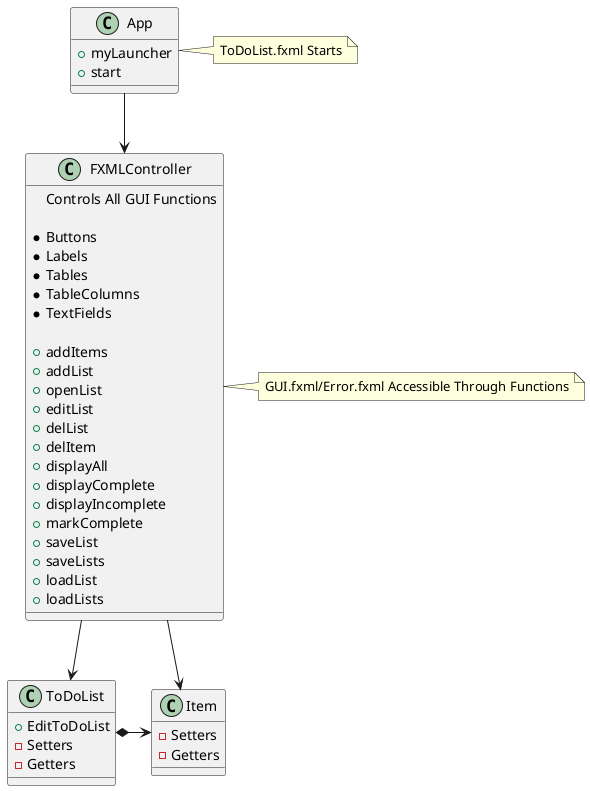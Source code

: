 @startuml

'UCF COP3330 Fall 2021 Assignment 4 Solution
'Copyright 2021 Quinn Barber

note "ToDoList.fxml Starts" as note1
note "GUI.fxml/Error.fxml Accessible Through Functions" as note2

App --> FXMLController
FXMLController --> ToDoList
ToDoList *-> Item
FXMLController --> Item

class App{
    +myLauncher
    +start
}

class FXMLController{
Controls All GUI Functions

*Buttons
*Labels
*Tables
*TableColumns
*TextFields

+addItems
+addList
+openList
+editList
+delList
+delItem
+displayAll
+displayComplete
+displayIncomplete
+markComplete
+saveList
+saveLists
+loadList
+loadLists
}

class ToDoList{
+EditToDoList
-Setters
-Getters
}

class Item{
-Setters
-Getters
}

App . note1
FXMLController . note2

@enduml